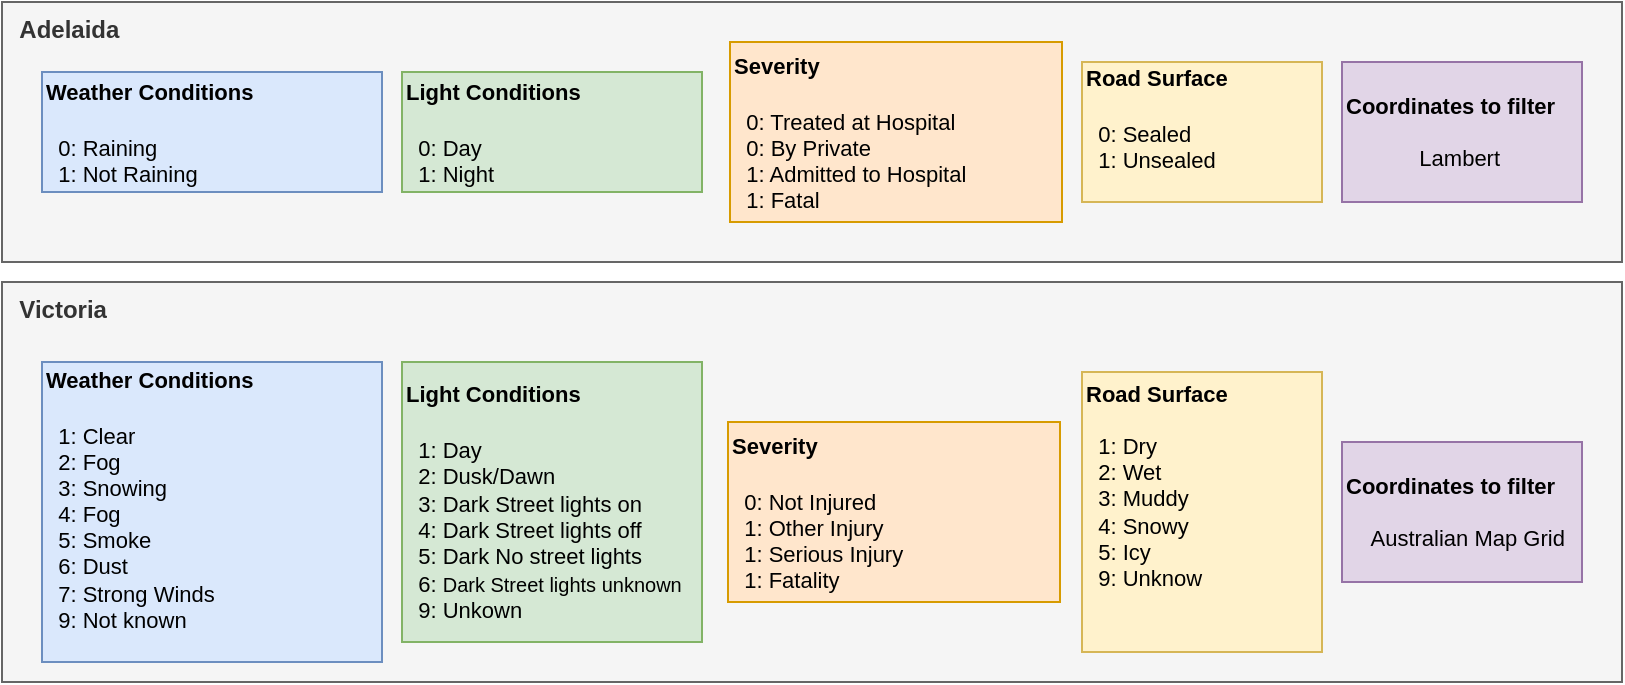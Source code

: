 <mxfile version="22.0.2" type="device">
  <diagram name="Página-1" id="7g_YAA5nEFAy0qTQs-f3">
    <mxGraphModel dx="1145" dy="703" grid="1" gridSize="10" guides="1" tooltips="1" connect="1" arrows="1" fold="1" page="1" pageScale="1" pageWidth="827" pageHeight="1169" math="0" shadow="0">
      <root>
        <mxCell id="0" />
        <mxCell id="1" parent="0" />
        <mxCell id="e6-L7Jlzy5MeM9FmnZcA-1" value="&amp;nbsp; &lt;b&gt;Adelaida&lt;/b&gt;" style="rounded=0;whiteSpace=wrap;html=1;fillColor=#f5f5f5;fontColor=#333333;strokeColor=#666666;verticalAlign=top;align=left;" vertex="1" parent="1">
          <mxGeometry x="50" y="70" width="810" height="130" as="geometry" />
        </mxCell>
        <mxCell id="e6-L7Jlzy5MeM9FmnZcA-3" value="&lt;font style=&quot;font-size: 11px;&quot;&gt;&lt;b style=&quot;&quot;&gt;Weather Conditions&lt;/b&gt;&lt;br&gt;&lt;br&gt;&lt;/font&gt;&lt;div style=&quot;font-size: 11px;&quot;&gt;&lt;font style=&quot;font-size: 11px;&quot;&gt;&lt;b style=&quot;font-weight: bold; background-color: initial;&quot;&gt;&amp;nbsp;&lt;/b&gt;&lt;span style=&quot;background-color: initial;&quot;&gt; 0: Raining&lt;/span&gt;&lt;/font&gt;&lt;/div&gt;&lt;div style=&quot;font-size: 11px;&quot;&gt;&lt;span style=&quot;background-color: initial;&quot;&gt;&lt;font style=&quot;font-size: 11px;&quot;&gt;&amp;nbsp; 1: Not Raining&lt;/font&gt;&lt;/span&gt;&lt;/div&gt;" style="rounded=0;whiteSpace=wrap;html=1;align=left;fillColor=#dae8fc;strokeColor=#6c8ebf;" vertex="1" parent="1">
          <mxGeometry x="70" y="105" width="170" height="60" as="geometry" />
        </mxCell>
        <mxCell id="e6-L7Jlzy5MeM9FmnZcA-4" value="&lt;font style=&quot;font-size: 11px;&quot;&gt;&lt;b style=&quot;&quot;&gt;Light Conditions&lt;/b&gt;&lt;br&gt;&lt;br&gt;&lt;/font&gt;&lt;div style=&quot;font-size: 11px;&quot;&gt;&lt;font style=&quot;font-size: 11px;&quot;&gt;&lt;b style=&quot;font-weight: bold; background-color: initial;&quot;&gt;&amp;nbsp;&lt;/b&gt;&lt;span style=&quot;background-color: initial;&quot;&gt; 0: Day&lt;/span&gt;&lt;/font&gt;&lt;/div&gt;&lt;div style=&quot;font-size: 11px;&quot;&gt;&lt;span style=&quot;background-color: initial;&quot;&gt;&lt;font style=&quot;font-size: 11px;&quot;&gt;&amp;nbsp; 1: Night&lt;/font&gt;&lt;/span&gt;&lt;/div&gt;" style="rounded=0;whiteSpace=wrap;html=1;align=left;fillColor=#d5e8d4;strokeColor=#82b366;" vertex="1" parent="1">
          <mxGeometry x="250" y="105" width="150" height="60" as="geometry" />
        </mxCell>
        <mxCell id="e6-L7Jlzy5MeM9FmnZcA-5" value="&lt;font style=&quot;font-size: 11px;&quot;&gt;&lt;b style=&quot;&quot;&gt;Severity&lt;br&gt;&lt;/b&gt;&lt;br&gt;&lt;/font&gt;&lt;div style=&quot;font-size: 11px;&quot;&gt;&lt;font style=&quot;font-size: 11px;&quot;&gt;&lt;b style=&quot;font-weight: bold; background-color: initial;&quot;&gt;&amp;nbsp;&lt;/b&gt;&lt;span style=&quot;background-color: initial;&quot;&gt; 0: Treated at Hospital&lt;/span&gt;&lt;/font&gt;&lt;/div&gt;&lt;div style=&quot;font-size: 11px;&quot;&gt;&lt;span style=&quot;background-color: initial;&quot;&gt;&lt;font style=&quot;font-size: 11px;&quot;&gt;&amp;nbsp; 0: By Private&lt;/font&gt;&lt;/span&gt;&lt;/div&gt;&lt;div style=&quot;font-size: 11px;&quot;&gt;&lt;span style=&quot;background-color: initial;&quot;&gt;&lt;font style=&quot;font-size: 11px;&quot;&gt;&amp;nbsp; 1: Admitted to Hospital&lt;/font&gt;&lt;/span&gt;&lt;/div&gt;&lt;div style=&quot;font-size: 11px;&quot;&gt;&lt;span style=&quot;background-color: initial;&quot;&gt;&lt;font style=&quot;font-size: 11px;&quot;&gt;&amp;nbsp; 1: Fatal&lt;/font&gt;&lt;/span&gt;&lt;/div&gt;" style="rounded=0;whiteSpace=wrap;html=1;align=left;fillColor=#ffe6cc;strokeColor=#d79b00;" vertex="1" parent="1">
          <mxGeometry x="414" y="90" width="166" height="90" as="geometry" />
        </mxCell>
        <mxCell id="e6-L7Jlzy5MeM9FmnZcA-6" value="&lt;font style=&quot;font-size: 11px;&quot;&gt;&lt;b style=&quot;&quot;&gt;Road Surface&lt;br&gt;&lt;/b&gt;&lt;br&gt;&lt;/font&gt;&lt;div style=&quot;font-size: 11px;&quot;&gt;&lt;font style=&quot;font-size: 11px;&quot;&gt;&lt;b style=&quot;font-weight: bold; background-color: initial;&quot;&gt;&amp;nbsp;&lt;/b&gt;&lt;span style=&quot;background-color: initial;&quot;&gt; 0: Sealed&lt;/span&gt;&lt;/font&gt;&lt;/div&gt;&lt;div style=&quot;font-size: 11px;&quot;&gt;&lt;span style=&quot;background-color: initial;&quot;&gt;&lt;font style=&quot;font-size: 11px;&quot;&gt;&amp;nbsp; 1: Unsealed&lt;/font&gt;&lt;/span&gt;&lt;/div&gt;&lt;div style=&quot;font-size: 11px;&quot;&gt;&lt;span style=&quot;background-color: initial;&quot;&gt;&lt;font style=&quot;font-size: 11px;&quot;&gt;&lt;br&gt;&lt;/font&gt;&lt;/span&gt;&lt;/div&gt;" style="rounded=0;whiteSpace=wrap;html=1;align=left;fillColor=#fff2cc;strokeColor=#d6b656;" vertex="1" parent="1">
          <mxGeometry x="590" y="100" width="120" height="70" as="geometry" />
        </mxCell>
        <mxCell id="e6-L7Jlzy5MeM9FmnZcA-11" value="&amp;nbsp; &lt;b&gt;Victoria&lt;/b&gt;" style="rounded=0;whiteSpace=wrap;html=1;fillColor=#f5f5f5;fontColor=#333333;strokeColor=#666666;verticalAlign=top;align=left;" vertex="1" parent="1">
          <mxGeometry x="50" y="210" width="810" height="200" as="geometry" />
        </mxCell>
        <mxCell id="e6-L7Jlzy5MeM9FmnZcA-7" value="&lt;font style=&quot;font-size: 11px;&quot;&gt;&lt;b style=&quot;&quot;&gt;Severity&lt;br&gt;&lt;/b&gt;&lt;br&gt;&lt;/font&gt;&lt;div style=&quot;font-size: 11px;&quot;&gt;&lt;font style=&quot;font-size: 11px;&quot;&gt;&lt;b style=&quot;font-weight: bold; background-color: initial;&quot;&gt;&amp;nbsp;&lt;/b&gt;&lt;span style=&quot;background-color: initial;&quot;&gt; 0: Not Injured&lt;/span&gt;&lt;/font&gt;&lt;/div&gt;&lt;div style=&quot;font-size: 11px;&quot;&gt;&lt;span style=&quot;background-color: initial;&quot;&gt;&lt;font style=&quot;font-size: 11px;&quot;&gt;&amp;nbsp; 1: Other Injury&lt;/font&gt;&lt;/span&gt;&lt;/div&gt;&lt;div style=&quot;font-size: 11px;&quot;&gt;&lt;span style=&quot;background-color: initial;&quot;&gt;&lt;font style=&quot;font-size: 11px;&quot;&gt;&amp;nbsp; 1: Serious Injury&lt;/font&gt;&lt;/span&gt;&lt;/div&gt;&lt;div style=&quot;font-size: 11px;&quot;&gt;&lt;span style=&quot;background-color: initial;&quot;&gt;&lt;font style=&quot;font-size: 11px;&quot;&gt;&amp;nbsp; 1: Fatality&lt;/font&gt;&lt;/span&gt;&lt;/div&gt;" style="rounded=0;whiteSpace=wrap;html=1;align=left;fillColor=#ffe6cc;strokeColor=#d79b00;" vertex="1" parent="1">
          <mxGeometry x="413" y="280" width="166" height="90" as="geometry" />
        </mxCell>
        <mxCell id="e6-L7Jlzy5MeM9FmnZcA-8" value="&lt;font style=&quot;font-size: 11px;&quot;&gt;&lt;b style=&quot;&quot;&gt;Weather Conditions&lt;/b&gt;&lt;br&gt;&lt;br&gt;&lt;/font&gt;&lt;div style=&quot;font-size: 11px;&quot;&gt;&lt;font style=&quot;font-size: 11px;&quot;&gt;&lt;b style=&quot;font-weight: bold; background-color: initial;&quot;&gt;&amp;nbsp;&lt;/b&gt;&lt;span style=&quot;background-color: initial;&quot;&gt;&amp;nbsp;1: Clear&lt;/span&gt;&lt;/font&gt;&lt;/div&gt;&lt;div style=&quot;font-size: 11px;&quot;&gt;&lt;font style=&quot;font-size: 11px;&quot;&gt;&lt;div style=&quot;border-color: var(--border-color);&quot;&gt;&lt;font style=&quot;border-color: var(--border-color);&quot;&gt;&lt;b style=&quot;border-color: var(--border-color); background-color: initial;&quot;&gt;&lt;div style=&quot;border-color: var(--border-color); font-weight: 400;&quot;&gt;&lt;font style=&quot;border-color: var(--border-color);&quot;&gt;&lt;div style=&quot;border-color: var(--border-color);&quot;&gt;&lt;font style=&quot;border-color: var(--border-color);&quot;&gt;&lt;b style=&quot;border-color: var(--border-color); background-color: initial;&quot;&gt;&amp;nbsp;&lt;/b&gt;&amp;nbsp;2: Fog&lt;/font&gt;&lt;/div&gt;&lt;/font&gt;&lt;/div&gt;&lt;div style=&quot;border-color: var(--border-color); font-weight: 400;&quot;&gt;&lt;b style=&quot;background-color: initial; border-color: var(--border-color);&quot;&gt;&amp;nbsp;&lt;/b&gt;&lt;span style=&quot;background-color: initial;&quot;&gt;&amp;nbsp;3: Snowing&lt;/span&gt;&lt;br&gt;&lt;/div&gt;&lt;div&gt;&lt;font style=&quot;border-color: var(--border-color);&quot;&gt;&lt;div&gt;&lt;font style=&quot;border-color: var(--border-color);&quot;&gt;&lt;b style=&quot;border-color: var(--border-color); background-color: initial;&quot;&gt;&lt;div style=&quot;border-color: var(--border-color); font-weight: 400;&quot;&gt;&lt;font style=&quot;border-color: var(--border-color);&quot;&gt;&lt;b style=&quot;border-color: var(--border-color); background-color: initial;&quot;&gt;&amp;nbsp;&lt;/b&gt;&amp;nbsp;4: Fog&lt;/font&gt;&lt;/div&gt;&lt;/b&gt;&lt;div style=&quot;border-color: var(--border-color);&quot;&gt;&lt;b style=&quot;border-color: var(--border-color); background-color: initial;&quot;&gt;&lt;font style=&quot;border-color: var(--border-color);&quot;&gt;&lt;/font&gt;&lt;/b&gt;&lt;font style=&quot;border-color: var(--border-color);&quot;&gt;&lt;/font&gt;&lt;/div&gt;&lt;/font&gt;&lt;/div&gt;&lt;/font&gt;&lt;/div&gt;&lt;/b&gt;&lt;/font&gt;&lt;/div&gt;&lt;div style=&quot;border-color: var(--border-color);&quot;&gt;&lt;font style=&quot;border-color: var(--border-color);&quot;&gt;&lt;b style=&quot;border-color: var(--border-color); background-color: initial;&quot;&gt;&amp;nbsp;&lt;/b&gt;&amp;nbsp;5: Smoke&lt;/font&gt;&lt;/div&gt;&lt;/font&gt;&lt;/div&gt;&lt;div style=&quot;font-size: 11px;&quot;&gt;&lt;span style=&quot;background-color: initial;&quot;&gt;&lt;font style=&quot;font-size: 11px;&quot;&gt;&amp;nbsp; 6: Dust&lt;/font&gt;&lt;/span&gt;&lt;/div&gt;&lt;div style=&quot;font-size: 11px;&quot;&gt;&lt;div style=&quot;border-color: var(--border-color);&quot;&gt;&lt;font style=&quot;border-color: var(--border-color);&quot;&gt;&lt;b style=&quot;border-color: var(--border-color); background-color: initial;&quot;&gt;&amp;nbsp;&lt;/b&gt;&amp;nbsp;7: Strong Winds&lt;/font&gt;&lt;/div&gt;&lt;div style=&quot;border-color: var(--border-color);&quot;&gt;&lt;font style=&quot;border-color: var(--border-color);&quot;&gt;&lt;b style=&quot;border-color: var(--border-color); background-color: initial;&quot;&gt;&amp;nbsp;&lt;/b&gt;&amp;nbsp;9: Not known&lt;/font&gt;&lt;/div&gt;&lt;div&gt;&lt;font style=&quot;border-color: var(--border-color);&quot;&gt;&lt;br&gt;&lt;/font&gt;&lt;/div&gt;&lt;/div&gt;" style="rounded=0;whiteSpace=wrap;html=1;align=left;fillColor=#dae8fc;strokeColor=#6c8ebf;" vertex="1" parent="1">
          <mxGeometry x="70" y="250" width="170" height="150" as="geometry" />
        </mxCell>
        <mxCell id="e6-L7Jlzy5MeM9FmnZcA-9" value="&lt;font style=&quot;font-size: 11px;&quot;&gt;&lt;b style=&quot;font-size: 11px;&quot;&gt;Road Surface&lt;br style=&quot;font-size: 11px;&quot;&gt;&lt;/b&gt;&lt;br style=&quot;font-size: 11px;&quot;&gt;&lt;/font&gt;&lt;div style=&quot;font-size: 11px;&quot;&gt;&lt;font style=&quot;font-size: 11px;&quot;&gt;&lt;b style=&quot;font-weight: bold; background-color: initial; font-size: 11px;&quot;&gt;&amp;nbsp;&lt;/b&gt;&lt;span style=&quot;background-color: initial; font-size: 11px;&quot;&gt;&amp;nbsp;1: Dry&lt;/span&gt;&lt;/font&gt;&lt;/div&gt;&lt;div style=&quot;font-size: 11px;&quot;&gt;&lt;font style=&quot;font-size: 11px;&quot;&gt;&lt;div style=&quot;border-color: var(--border-color); font-size: 11px;&quot;&gt;&lt;font style=&quot;border-color: var(--border-color); font-size: 11px;&quot;&gt;&lt;b style=&quot;border-color: var(--border-color); background-color: initial; font-size: 11px;&quot;&gt;&amp;nbsp;&lt;/b&gt;&amp;nbsp;2: Wet&lt;/font&gt;&lt;/div&gt;&lt;div style=&quot;border-color: var(--border-color); font-size: 11px;&quot;&gt;&lt;font style=&quot;border-color: var(--border-color); font-size: 11px;&quot;&gt;&lt;/font&gt;&lt;/div&gt;&lt;/font&gt;&lt;/div&gt;&lt;div style=&quot;font-size: 11px;&quot;&gt;&lt;font style=&quot;font-size: 11px;&quot;&gt;&lt;div style=&quot;border-color: var(--border-color); font-size: 11px;&quot;&gt;&lt;font style=&quot;border-color: var(--border-color); font-size: 11px;&quot;&gt;&lt;b style=&quot;border-color: var(--border-color); background-color: initial; font-size: 11px;&quot;&gt;&amp;nbsp;&lt;/b&gt;&amp;nbsp;3: Muddy&lt;/font&gt;&lt;/div&gt;&lt;div style=&quot;border-color: var(--border-color); font-size: 11px;&quot;&gt;&lt;font style=&quot;border-color: var(--border-color); font-size: 11px;&quot;&gt;&amp;nbsp; 4: Snowy&lt;/font&gt;&lt;/div&gt;&lt;/font&gt;&lt;/div&gt;&lt;div style=&quot;font-size: 11px;&quot;&gt;&lt;span style=&quot;background-color: initial; font-size: 11px;&quot;&gt;&lt;font style=&quot;font-size: 11px;&quot;&gt;&amp;nbsp; 5: Icy&lt;/font&gt;&lt;/span&gt;&lt;/div&gt;&lt;div style=&quot;font-size: 11px;&quot;&gt;&lt;div style=&quot;border-color: var(--border-color); font-size: 11px;&quot;&gt;&amp;nbsp; 9: Unknow&lt;/div&gt;&lt;div style=&quot;font-size: 11px;&quot;&gt;&lt;span style=&quot;border-color: var(--border-color); background-color: initial; font-size: 11px;&quot;&gt;&lt;br style=&quot;font-size: 11px;&quot;&gt;&lt;/span&gt;&lt;/div&gt;&lt;/div&gt;&lt;div style=&quot;font-size: 11px;&quot;&gt;&lt;span style=&quot;background-color: initial; font-size: 11px;&quot;&gt;&lt;font style=&quot;font-size: 11px;&quot;&gt;&lt;br style=&quot;font-size: 11px;&quot;&gt;&lt;/font&gt;&lt;/span&gt;&lt;/div&gt;" style="rounded=0;whiteSpace=wrap;html=1;align=left;fillColor=#fff2cc;strokeColor=#d6b656;fontSize=11;" vertex="1" parent="1">
          <mxGeometry x="590" y="255" width="120" height="140" as="geometry" />
        </mxCell>
        <mxCell id="e6-L7Jlzy5MeM9FmnZcA-12" value="&lt;font style=&quot;font-size: 11px;&quot;&gt;&lt;b style=&quot;&quot;&gt;Light Conditions&lt;/b&gt;&lt;br&gt;&lt;br&gt;&lt;/font&gt;&lt;div style=&quot;font-size: 11px;&quot;&gt;&lt;font style=&quot;font-size: 11px;&quot;&gt;&lt;b style=&quot;font-weight: bold; background-color: initial;&quot;&gt;&amp;nbsp;&lt;/b&gt;&lt;span style=&quot;background-color: initial;&quot;&gt;&amp;nbsp;1: Day&lt;/span&gt;&lt;/font&gt;&lt;/div&gt;&lt;div style=&quot;font-size: 11px;&quot;&gt;&lt;font style=&quot;font-size: 11px;&quot;&gt;&lt;div style=&quot;border-color: var(--border-color);&quot;&gt;&lt;font style=&quot;border-color: var(--border-color);&quot;&gt;&lt;b style=&quot;border-color: var(--border-color); background-color: initial;&quot;&gt;&amp;nbsp;&lt;/b&gt;&amp;nbsp;2: Dusk/Dawn&lt;/font&gt;&lt;/div&gt;&lt;div style=&quot;border-color: var(--border-color);&quot;&gt;&lt;font style=&quot;border-color: var(--border-color);&quot;&gt;&lt;/font&gt;&lt;/div&gt;&lt;/font&gt;&lt;/div&gt;&lt;div style=&quot;font-size: 11px;&quot;&gt;&lt;font style=&quot;font-size: 11px;&quot;&gt;&lt;div style=&quot;border-color: var(--border-color);&quot;&gt;&lt;font style=&quot;border-color: var(--border-color);&quot;&gt;&amp;nbsp; 3: Dark Street lights on&lt;/font&gt;&lt;/div&gt;&lt;/font&gt;&lt;/div&gt;&lt;div style=&quot;font-size: 11px;&quot;&gt;&lt;font style=&quot;font-size: 11px;&quot;&gt;&amp;nbsp; 4: Dark Street lights off&lt;span style=&quot;background-color: initial;&quot;&gt;&lt;br&gt;&lt;/span&gt;&lt;/font&gt;&lt;/div&gt;&lt;div style=&quot;font-size: 11px;&quot;&gt;&lt;span style=&quot;background-color: initial;&quot;&gt;&lt;font style=&quot;font-size: 11px;&quot;&gt;&amp;nbsp; 5: Dark No street lights&lt;/font&gt;&lt;/span&gt;&lt;/div&gt;&lt;div style=&quot;&quot;&gt;&lt;span style=&quot;font-size: 11px;&quot;&gt;&amp;nbsp; 6: &lt;/span&gt;&lt;font style=&quot;font-size: 10px;&quot;&gt;Dark Street lights unknown&lt;/font&gt;&lt;span style=&quot;font-size: 11px; background-color: initial;&quot;&gt;&lt;font style=&quot;font-size: 11px;&quot;&gt;&lt;br&gt;&lt;/font&gt;&lt;/span&gt;&lt;/div&gt;&lt;div style=&quot;font-size: 11px;&quot;&gt;&amp;nbsp; 9: Unkown&lt;br&gt;&lt;/div&gt;" style="rounded=0;whiteSpace=wrap;html=1;align=left;fillColor=#d5e8d4;strokeColor=#82b366;" vertex="1" parent="1">
          <mxGeometry x="250" y="250" width="150" height="140" as="geometry" />
        </mxCell>
        <mxCell id="e6-L7Jlzy5MeM9FmnZcA-14" value="&lt;font style=&quot;font-size: 11px;&quot;&gt;&lt;b style=&quot;font-size: 11px;&quot;&gt;&lt;br&gt;Coordinates to filter&lt;br style=&quot;font-size: 11px;&quot;&gt;&lt;/b&gt;&lt;br style=&quot;font-size: 11px;&quot;&gt;&lt;/font&gt;&lt;div style=&quot;font-size: 11px;&quot;&gt;&lt;font style=&quot;font-size: 11px;&quot;&gt;&lt;b style=&quot;font-weight: bold; background-color: initial; font-size: 11px;&quot;&gt;&amp;nbsp; &amp;nbsp; &amp;nbsp; &amp;nbsp;&amp;nbsp;&lt;/b&gt;&lt;/font&gt;&lt;span style=&quot;background-color: initial; text-align: center;&quot;&gt;&amp;nbsp; &amp;nbsp; Lambert&lt;/span&gt;&lt;/div&gt;&lt;div style=&quot;font-size: 11px;&quot;&gt;&lt;span style=&quot;background-color: initial; font-size: 11px;&quot;&gt;&lt;font style=&quot;font-size: 11px;&quot;&gt;&lt;br style=&quot;font-size: 11px;&quot;&gt;&lt;/font&gt;&lt;/span&gt;&lt;/div&gt;" style="rounded=0;whiteSpace=wrap;html=1;align=left;fillColor=#e1d5e7;strokeColor=#9673a6;fontSize=11;" vertex="1" parent="1">
          <mxGeometry x="720" y="100" width="120" height="70" as="geometry" />
        </mxCell>
        <mxCell id="e6-L7Jlzy5MeM9FmnZcA-16" value="&lt;font style=&quot;font-size: 11px;&quot;&gt;&lt;b style=&quot;font-size: 11px;&quot;&gt;&lt;br&gt;Coordinates to filter&lt;br style=&quot;font-size: 11px;&quot;&gt;&lt;/b&gt;&lt;br style=&quot;font-size: 11px;&quot;&gt;&lt;/font&gt;&lt;div style=&quot;font-size: 11px;&quot;&gt;&lt;font style=&quot;font-size: 11px;&quot;&gt;&lt;b style=&quot;font-weight: bold; background-color: initial; font-size: 11px;&quot;&gt;&amp;nbsp; &amp;nbsp;&amp;nbsp;&lt;/b&gt;&lt;/font&gt;&lt;span style=&quot;background-color: initial; text-align: center;&quot;&gt;Australian Map Grid&lt;/span&gt;&lt;/div&gt;&lt;div style=&quot;font-size: 11px;&quot;&gt;&lt;span style=&quot;background-color: initial; font-size: 11px;&quot;&gt;&lt;font style=&quot;font-size: 11px;&quot;&gt;&lt;br style=&quot;font-size: 11px;&quot;&gt;&lt;/font&gt;&lt;/span&gt;&lt;/div&gt;" style="rounded=0;whiteSpace=wrap;html=1;align=left;fillColor=#e1d5e7;strokeColor=#9673a6;fontSize=11;" vertex="1" parent="1">
          <mxGeometry x="720" y="290" width="120" height="70" as="geometry" />
        </mxCell>
      </root>
    </mxGraphModel>
  </diagram>
</mxfile>
